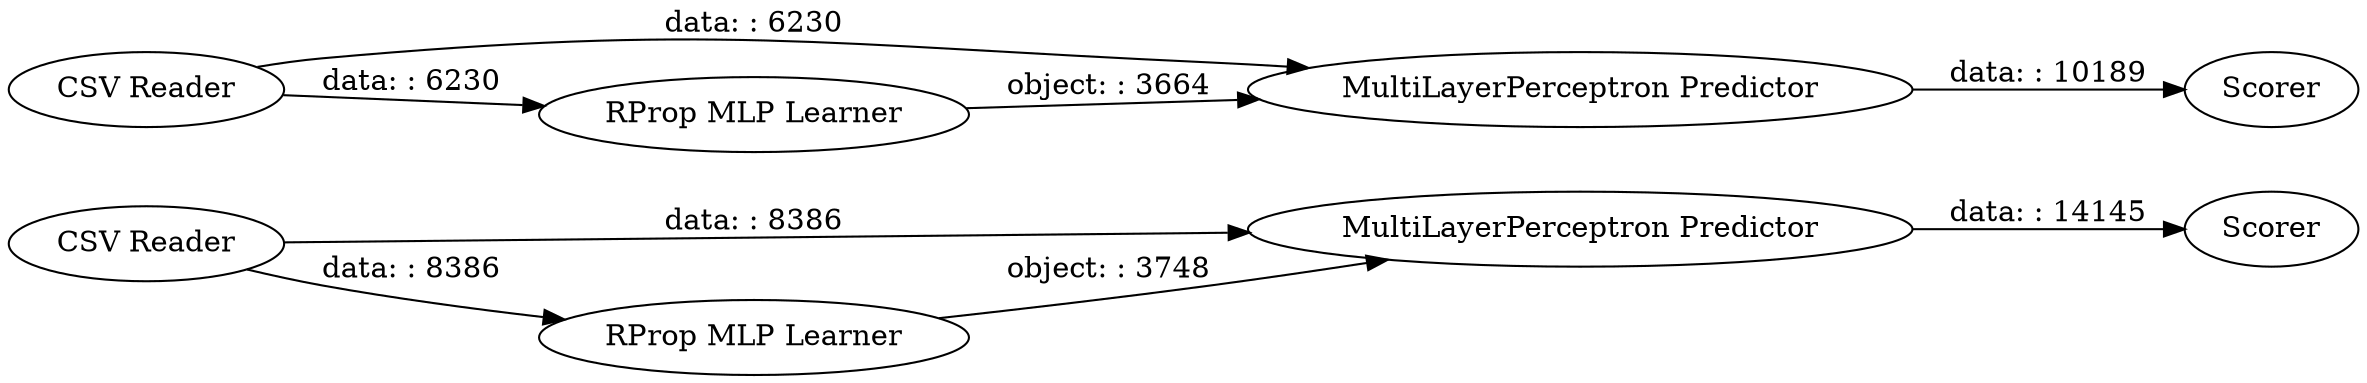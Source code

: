 digraph {
	"-233323931033588965_5" [label=Scorer]
	"-233323931033588965_1" [label="CSV Reader"]
	"-233323931033588965_4" [label="MultiLayerPerceptron Predictor"]
	"-233323931033588965_6" [label="CSV Reader"]
	"-233323931033588965_7" [label="MultiLayerPerceptron Predictor"]
	"-233323931033588965_8" [label="RProp MLP Learner"]
	"-233323931033588965_3" [label="RProp MLP Learner"]
	"-233323931033588965_9" [label=Scorer]
	"-233323931033588965_6" -> "-233323931033588965_8" [label="data: : 6230"]
	"-233323931033588965_1" -> "-233323931033588965_3" [label="data: : 8386"]
	"-233323931033588965_1" -> "-233323931033588965_4" [label="data: : 8386"]
	"-233323931033588965_6" -> "-233323931033588965_7" [label="data: : 6230"]
	"-233323931033588965_8" -> "-233323931033588965_7" [label="object: : 3664"]
	"-233323931033588965_3" -> "-233323931033588965_4" [label="object: : 3748"]
	"-233323931033588965_4" -> "-233323931033588965_5" [label="data: : 14145"]
	"-233323931033588965_7" -> "-233323931033588965_9" [label="data: : 10189"]
	rankdir=LR
}
